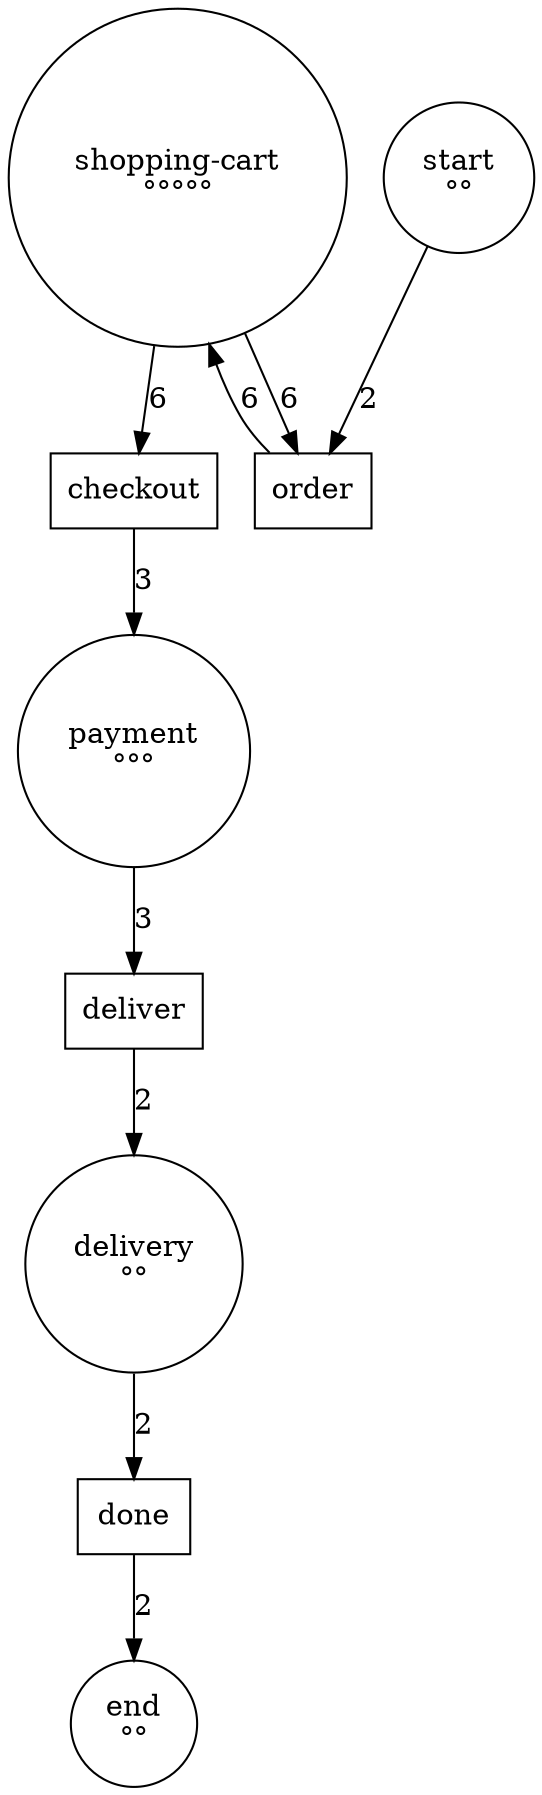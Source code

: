 digraph G {
0 [label="payment\n°°°\n" shape=circle]
1 [label="end\n°°\n" shape=circle]
2 [label="order" shape=box]
3 [label="shopping-cart\n°°°°°\n" shape=circle]
4 [label="done" shape=box]
5 [label="delivery\n°°\n" shape=circle]
6 [label="checkout" shape=box]
7 [label="start\n°°\n" shape=circle]
8 [label="deliver" shape=box]

0 -> 8 [label="3" ] 
2 -> 3 [label="6" ] 
3 -> 6 [label="6" ] 
3 -> 2 [label="6" ] 
4 -> 1 [label="2" ] 
5 -> 4 [label="2" ] 
6 -> 0 [label="3" ] 
7 -> 2 [label="2" ] 
8 -> 5 [label="2" ] 
}